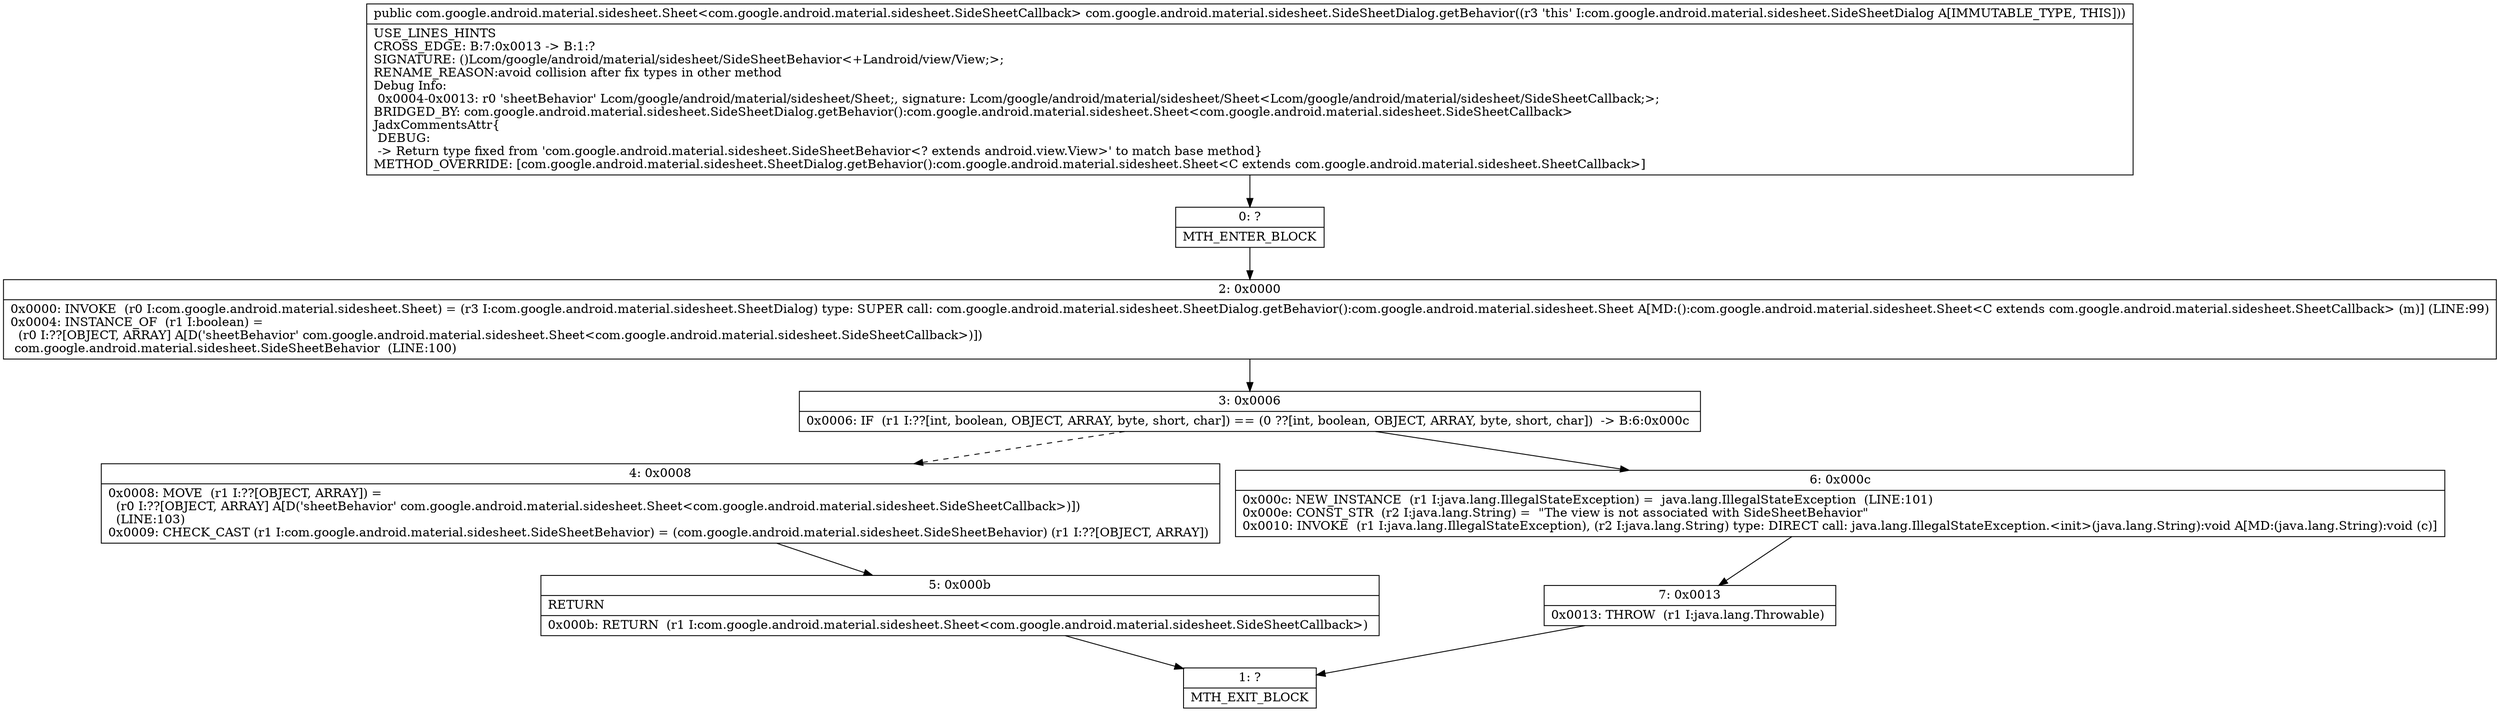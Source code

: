 digraph "CFG forcom.google.android.material.sidesheet.SideSheetDialog.getBehavior()Lcom\/google\/android\/material\/sidesheet\/SideSheetBehavior;" {
Node_0 [shape=record,label="{0\:\ ?|MTH_ENTER_BLOCK\l}"];
Node_2 [shape=record,label="{2\:\ 0x0000|0x0000: INVOKE  (r0 I:com.google.android.material.sidesheet.Sheet) = (r3 I:com.google.android.material.sidesheet.SheetDialog) type: SUPER call: com.google.android.material.sidesheet.SheetDialog.getBehavior():com.google.android.material.sidesheet.Sheet A[MD:():com.google.android.material.sidesheet.Sheet\<C extends com.google.android.material.sidesheet.SheetCallback\> (m)] (LINE:99)\l0x0004: INSTANCE_OF  (r1 I:boolean) = \l  (r0 I:??[OBJECT, ARRAY] A[D('sheetBehavior' com.google.android.material.sidesheet.Sheet\<com.google.android.material.sidesheet.SideSheetCallback\>)])\l com.google.android.material.sidesheet.SideSheetBehavior  (LINE:100)\l}"];
Node_3 [shape=record,label="{3\:\ 0x0006|0x0006: IF  (r1 I:??[int, boolean, OBJECT, ARRAY, byte, short, char]) == (0 ??[int, boolean, OBJECT, ARRAY, byte, short, char])  \-\> B:6:0x000c \l}"];
Node_4 [shape=record,label="{4\:\ 0x0008|0x0008: MOVE  (r1 I:??[OBJECT, ARRAY]) = \l  (r0 I:??[OBJECT, ARRAY] A[D('sheetBehavior' com.google.android.material.sidesheet.Sheet\<com.google.android.material.sidesheet.SideSheetCallback\>)])\l  (LINE:103)\l0x0009: CHECK_CAST (r1 I:com.google.android.material.sidesheet.SideSheetBehavior) = (com.google.android.material.sidesheet.SideSheetBehavior) (r1 I:??[OBJECT, ARRAY]) \l}"];
Node_5 [shape=record,label="{5\:\ 0x000b|RETURN\l|0x000b: RETURN  (r1 I:com.google.android.material.sidesheet.Sheet\<com.google.android.material.sidesheet.SideSheetCallback\>) \l}"];
Node_1 [shape=record,label="{1\:\ ?|MTH_EXIT_BLOCK\l}"];
Node_6 [shape=record,label="{6\:\ 0x000c|0x000c: NEW_INSTANCE  (r1 I:java.lang.IllegalStateException) =  java.lang.IllegalStateException  (LINE:101)\l0x000e: CONST_STR  (r2 I:java.lang.String) =  \"The view is not associated with SideSheetBehavior\" \l0x0010: INVOKE  (r1 I:java.lang.IllegalStateException), (r2 I:java.lang.String) type: DIRECT call: java.lang.IllegalStateException.\<init\>(java.lang.String):void A[MD:(java.lang.String):void (c)]\l}"];
Node_7 [shape=record,label="{7\:\ 0x0013|0x0013: THROW  (r1 I:java.lang.Throwable) \l}"];
MethodNode[shape=record,label="{public com.google.android.material.sidesheet.Sheet\<com.google.android.material.sidesheet.SideSheetCallback\> com.google.android.material.sidesheet.SideSheetDialog.getBehavior((r3 'this' I:com.google.android.material.sidesheet.SideSheetDialog A[IMMUTABLE_TYPE, THIS]))  | USE_LINES_HINTS\lCROSS_EDGE: B:7:0x0013 \-\> B:1:?\lSIGNATURE: ()Lcom\/google\/android\/material\/sidesheet\/SideSheetBehavior\<+Landroid\/view\/View;\>;\lRENAME_REASON:avoid collision after fix types in other method\lDebug Info:\l  0x0004\-0x0013: r0 'sheetBehavior' Lcom\/google\/android\/material\/sidesheet\/Sheet;, signature: Lcom\/google\/android\/material\/sidesheet\/Sheet\<Lcom\/google\/android\/material\/sidesheet\/SideSheetCallback;\>;\lBRIDGED_BY: com.google.android.material.sidesheet.SideSheetDialog.getBehavior():com.google.android.material.sidesheet.Sheet\<com.google.android.material.sidesheet.SideSheetCallback\>\lJadxCommentsAttr\{\l DEBUG: \l \-\> Return type fixed from 'com.google.android.material.sidesheet.SideSheetBehavior\<? extends android.view.View\>' to match base method\}\lMETHOD_OVERRIDE: [com.google.android.material.sidesheet.SheetDialog.getBehavior():com.google.android.material.sidesheet.Sheet\<C extends com.google.android.material.sidesheet.SheetCallback\>]\l}"];
MethodNode -> Node_0;Node_0 -> Node_2;
Node_2 -> Node_3;
Node_3 -> Node_4[style=dashed];
Node_3 -> Node_6;
Node_4 -> Node_5;
Node_5 -> Node_1;
Node_6 -> Node_7;
Node_7 -> Node_1;
}

